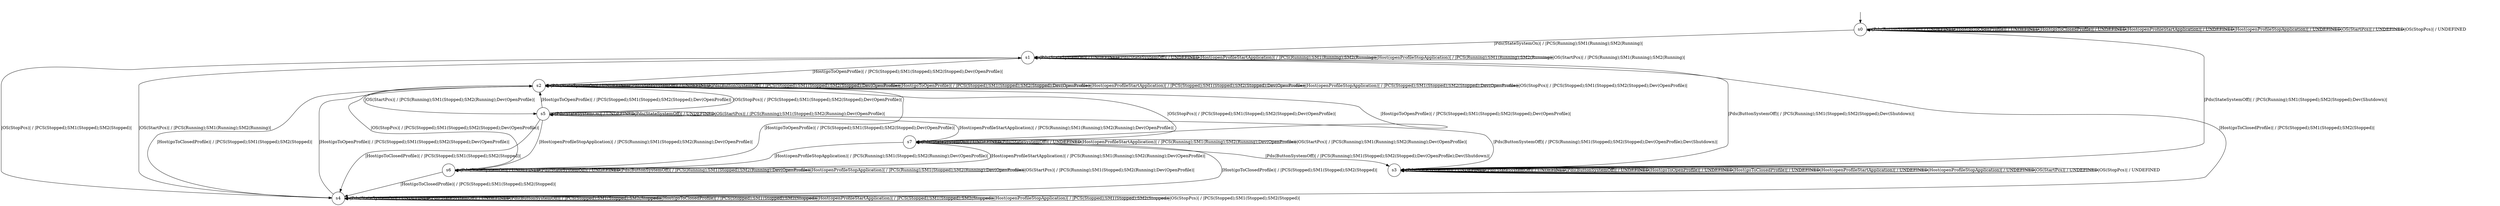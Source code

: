 digraph g {
__start0 [label="" shape="none"];

	s0 [shape="circle" label="s0"];
	s1 [shape="circle" label="s1"];
	s2 [shape="circle" label="s2"];
	s3 [shape="circle" label="s3"];
	s4 [shape="circle" label="s4"];
	s5 [shape="circle" label="s5"];
	s6 [shape="circle" label="s6"];
	s7 [shape="circle" label="s7"];
	s0 -> s1 [label="|Pds(StateSystemOn)| / |PCS(Running);SM1(Running);SM2(Running)|"];
	s0 -> s3 [label="|Pds(StateSystemOff)| / |PCS(Running);SM1(Stopped);SM2(Stopped);Dev(Shutdown)|"];
	s0 -> s0 [label="|Pds(ButtonSystemOff)| / UNDEFINED"];
	s0 -> s0 [label="|Host(goToOpenProfile)| / UNDEFINED"];
	s0 -> s0 [label="|Host(goToClosedProfile)| / UNDEFINED"];
	s0 -> s0 [label="|Host(openProfileStartApplication)| / UNDEFINED"];
	s0 -> s0 [label="|Host(openProfileStopApplication)| / UNDEFINED"];
	s0 -> s0 [label="|OS(StartPcs)| / UNDEFINED"];
	s0 -> s0 [label="|OS(StopPcs)| / UNDEFINED"];
	s1 -> s1 [label="|Pds(StateSystemOn)| / UNDEFINED"];
	s1 -> s1 [label="|Pds(StateSystemOff)| / UNDEFINED"];
	s1 -> s3 [label="|Pds(ButtonSystemOff)| / |PCS(Running);SM1(Stopped);SM2(Stopped);Dev(Shutdown)|"];
	s1 -> s2 [label="|Host(goToOpenProfile)| / |PCS(Stopped);SM1(Stopped);SM2(Stopped);Dev(OpenProfile)|"];
	s1 -> s4 [label="|Host(goToClosedProfile)| / |PCS(Stopped);SM1(Stopped);SM2(Stopped)|"];
	s1 -> s1 [label="|Host(openProfileStartApplication)| / |PCS(Running);SM1(Running);SM2(Running)|"];
	s1 -> s1 [label="|Host(openProfileStopApplication)| / |PCS(Running);SM1(Running);SM2(Running)|"];
	s1 -> s1 [label="|OS(StartPcs)| / |PCS(Running);SM1(Running);SM2(Running)|"];
	s1 -> s4 [label="|OS(StopPcs)| / |PCS(Stopped);SM1(Stopped);SM2(Stopped)|"];
	s2 -> s2 [label="|Pds(StateSystemOn)| / UNDEFINED"];
	s2 -> s2 [label="|Pds(StateSystemOff)| / UNDEFINED"];
	s2 -> s2 [label="|Pds(ButtonSystemOff)| / |PCS(Stopped);SM1(Stopped);SM2(Stopped);Dev(OpenProfile)|"];
	s2 -> s2 [label="|Host(goToOpenProfile)| / |PCS(Stopped);SM1(Stopped);SM2(Stopped);Dev(OpenProfile)|"];
	s2 -> s4 [label="|Host(goToClosedProfile)| / |PCS(Stopped);SM1(Stopped);SM2(Stopped)|"];
	s2 -> s2 [label="|Host(openProfileStartApplication)| / |PCS(Stopped);SM1(Stopped);SM2(Stopped);Dev(OpenProfile)|"];
	s2 -> s2 [label="|Host(openProfileStopApplication)| / |PCS(Stopped);SM1(Stopped);SM2(Stopped);Dev(OpenProfile)|"];
	s2 -> s5 [label="|OS(StartPcs)| / |PCS(Running);SM1(Stopped);SM2(Running);Dev(OpenProfile)|"];
	s2 -> s2 [label="|OS(StopPcs)| / |PCS(Stopped);SM1(Stopped);SM2(Stopped);Dev(OpenProfile)|"];
	s3 -> s3 [label="|Pds(StateSystemOn)| / UNDEFINED"];
	s3 -> s3 [label="|Pds(StateSystemOff)| / UNDEFINED"];
	s3 -> s3 [label="|Pds(ButtonSystemOff)| / UNDEFINED"];
	s3 -> s3 [label="|Host(goToOpenProfile)| / UNDEFINED"];
	s3 -> s3 [label="|Host(goToClosedProfile)| / UNDEFINED"];
	s3 -> s3 [label="|Host(openProfileStartApplication)| / UNDEFINED"];
	s3 -> s3 [label="|Host(openProfileStopApplication)| / UNDEFINED"];
	s3 -> s3 [label="|OS(StartPcs)| / UNDEFINED"];
	s3 -> s3 [label="|OS(StopPcs)| / UNDEFINED"];
	s4 -> s4 [label="|Pds(StateSystemOn)| / UNDEFINED"];
	s4 -> s4 [label="|Pds(StateSystemOff)| / UNDEFINED"];
	s4 -> s4 [label="|Pds(ButtonSystemOff)| / |PCS(Stopped);SM1(Stopped);SM2(Stopped)|"];
	s4 -> s2 [label="|Host(goToOpenProfile)| / |PCS(Stopped);SM1(Stopped);SM2(Stopped);Dev(OpenProfile)|"];
	s4 -> s4 [label="|Host(goToClosedProfile)| / |PCS(Stopped);SM1(Stopped);SM2(Stopped)|"];
	s4 -> s4 [label="|Host(openProfileStartApplication)| / |PCS(Stopped);SM1(Stopped);SM2(Stopped)|"];
	s4 -> s4 [label="|Host(openProfileStopApplication)| / |PCS(Stopped);SM1(Stopped);SM2(Stopped)|"];
	s4 -> s1 [label="|OS(StartPcs)| / |PCS(Running);SM1(Running);SM2(Running)|"];
	s4 -> s4 [label="|OS(StopPcs)| / |PCS(Stopped);SM1(Stopped);SM2(Stopped)|"];
	s5 -> s5 [label="|Pds(StateSystemOn)| / UNDEFINED"];
	s5 -> s5 [label="|Pds(StateSystemOff)| / UNDEFINED"];
	s5 -> s3 [label="|Pds(ButtonSystemOff)| / |PCS(Running);SM1(Stopped);SM2(Stopped);Dev(OpenProfile);Dev(Shutdown)|"];
	s5 -> s2 [label="|Host(goToOpenProfile)| / |PCS(Stopped);SM1(Stopped);SM2(Stopped);Dev(OpenProfile)|"];
	s5 -> s4 [label="|Host(goToClosedProfile)| / |PCS(Stopped);SM1(Stopped);SM2(Stopped)|"];
	s5 -> s7 [label="|Host(openProfileStartApplication)| / |PCS(Running);SM1(Running);SM2(Running);Dev(OpenProfile)|"];
	s5 -> s6 [label="|Host(openProfileStopApplication)| / |PCS(Running);SM1(Stopped);SM2(Running);Dev(OpenProfile)|"];
	s5 -> s5 [label="|OS(StartPcs)| / |PCS(Running);SM1(Stopped);SM2(Running);Dev(OpenProfile)|"];
	s5 -> s2 [label="|OS(StopPcs)| / |PCS(Stopped);SM1(Stopped);SM2(Stopped);Dev(OpenProfile)|"];
	s6 -> s6 [label="|Pds(StateSystemOn)| / UNDEFINED"];
	s6 -> s6 [label="|Pds(StateSystemOff)| / UNDEFINED"];
	s6 -> s6 [label="|Pds(ButtonSystemOff)| / |PCS(Running);SM1(Stopped);SM2(Running);Dev(OpenProfile)|"];
	s6 -> s2 [label="|Host(goToOpenProfile)| / |PCS(Stopped);SM1(Stopped);SM2(Stopped);Dev(OpenProfile)|"];
	s6 -> s4 [label="|Host(goToClosedProfile)| / |PCS(Stopped);SM1(Stopped);SM2(Stopped)|"];
	s6 -> s7 [label="|Host(openProfileStartApplication)| / |PCS(Running);SM1(Running);SM2(Running);Dev(OpenProfile)|"];
	s6 -> s6 [label="|Host(openProfileStopApplication)| / |PCS(Running);SM1(Stopped);SM2(Running);Dev(OpenProfile)|"];
	s6 -> s6 [label="|OS(StartPcs)| / |PCS(Running);SM1(Stopped);SM2(Running);Dev(OpenProfile)|"];
	s6 -> s2 [label="|OS(StopPcs)| / |PCS(Stopped);SM1(Stopped);SM2(Stopped);Dev(OpenProfile)|"];
	s7 -> s7 [label="|Pds(StateSystemOn)| / UNDEFINED"];
	s7 -> s7 [label="|Pds(StateSystemOff)| / UNDEFINED"];
	s7 -> s3 [label="|Pds(ButtonSystemOff)| / |PCS(Running);SM1(Stopped);SM2(Stopped);Dev(OpenProfile);Dev(Shutdown)|"];
	s7 -> s2 [label="|Host(goToOpenProfile)| / |PCS(Stopped);SM1(Stopped);SM2(Stopped);Dev(OpenProfile)|"];
	s7 -> s4 [label="|Host(goToClosedProfile)| / |PCS(Stopped);SM1(Stopped);SM2(Stopped)|"];
	s7 -> s7 [label="|Host(openProfileStartApplication)| / |PCS(Running);SM1(Running);SM2(Running);Dev(OpenProfile)|"];
	s7 -> s6 [label="|Host(openProfileStopApplication)| / |PCS(Running);SM1(Stopped);SM2(Running);Dev(OpenProfile)|"];
	s7 -> s7 [label="|OS(StartPcs)| / |PCS(Running);SM1(Running);SM2(Running);Dev(OpenProfile)|"];
	s7 -> s2 [label="|OS(StopPcs)| / |PCS(Stopped);SM1(Stopped);SM2(Stopped);Dev(OpenProfile)|"];

__start0 -> s0;
}

